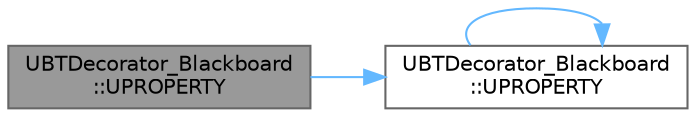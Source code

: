 digraph "UBTDecorator_Blackboard::UPROPERTY"
{
 // INTERACTIVE_SVG=YES
 // LATEX_PDF_SIZE
  bgcolor="transparent";
  edge [fontname=Helvetica,fontsize=10,labelfontname=Helvetica,labelfontsize=10];
  node [fontname=Helvetica,fontsize=10,shape=box,height=0.2,width=0.4];
  rankdir="LR";
  Node1 [id="Node000001",label="UBTDecorator_Blackboard\l::UPROPERTY",height=0.2,width=0.4,color="gray40", fillcolor="grey60", style="filled", fontcolor="black",tooltip="value for arithmetic operations"];
  Node1 -> Node2 [id="edge1_Node000001_Node000002",color="steelblue1",style="solid",tooltip=" "];
  Node2 [id="Node000002",label="UBTDecorator_Blackboard\l::UPROPERTY",height=0.2,width=0.4,color="grey40", fillcolor="white", style="filled",URL="$de/d10/classUBTDecorator__Blackboard.html#a5db3a4593824577d68345d49c81a6e92",tooltip="value for arithmetic operations"];
  Node2 -> Node2 [id="edge2_Node000002_Node000002",color="steelblue1",style="solid",tooltip=" "];
}
